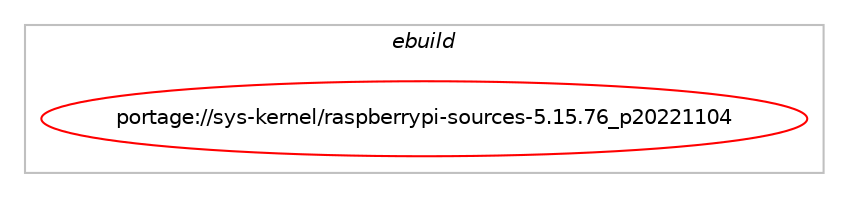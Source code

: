 digraph prolog {

# *************
# Graph options
# *************

newrank=true;
concentrate=true;
compound=true;
graph [rankdir=LR,fontname=Helvetica,fontsize=10,ranksep=1.5];#, ranksep=2.5, nodesep=0.2];
edge  [arrowhead=vee];
node  [fontname=Helvetica,fontsize=10];

# **********
# The ebuild
# **********

subgraph cluster_leftcol {
color=gray;
label=<<i>ebuild</i>>;
id [label="portage://sys-kernel/raspberrypi-sources-5.15.76_p20221104", color=red, width=4, href="../sys-kernel/raspberrypi-sources-5.15.76_p20221104.svg"];
}

# ****************
# The dependencies
# ****************

subgraph cluster_midcol {
color=gray;
label=<<i>dependencies</i>>;
subgraph cluster_compile {
fillcolor="#eeeeee";
style=filled;
label=<<i>compile</i>>;
}
subgraph cluster_compileandrun {
fillcolor="#eeeeee";
style=filled;
label=<<i>compile and run</i>>;
}
subgraph cluster_run {
fillcolor="#eeeeee";
style=filled;
label=<<i>run</i>>;
# *** BEGIN UNKNOWN DEPENDENCY TYPE (TODO) ***
# id -> equal(use_conditional_group(negative,build,portage://sys-kernel/raspberrypi-sources-5.15.76_p20221104,[package_dependency(portage://sys-kernel/raspberrypi-sources-5.15.76_p20221104,run,no,app-alternatives,cpio,none,[,,],[],[]),package_dependency(portage://sys-kernel/raspberrypi-sources-5.15.76_p20221104,run,no,dev-lang,perl,none,[,,],[],[]),package_dependency(portage://sys-kernel/raspberrypi-sources-5.15.76_p20221104,run,no,app-alternatives,bc,none,[,,],[],[]),package_dependency(portage://sys-kernel/raspberrypi-sources-5.15.76_p20221104,run,no,dev-build,make,none,[,,],[],[]),package_dependency(portage://sys-kernel/raspberrypi-sources-5.15.76_p20221104,run,no,sys-devel,bison,none,[,,],[],[]),package_dependency(portage://sys-kernel/raspberrypi-sources-5.15.76_p20221104,run,no,sys-devel,flex,none,[,,],[],[]),package_dependency(portage://sys-kernel/raspberrypi-sources-5.15.76_p20221104,run,no,sys-libs,ncurses,greaterequal,[5.2,,,5.2],[],[]),package_dependency(portage://sys-kernel/raspberrypi-sources-5.15.76_p20221104,run,no,virtual,libelf,none,[,,],[],[]),package_dependency(portage://sys-kernel/raspberrypi-sources-5.15.76_p20221104,run,no,virtual,pkgconfig,none,[,,],[],[])]))
# *** END UNKNOWN DEPENDENCY TYPE (TODO) ***

}
}

# **************
# The candidates
# **************

subgraph cluster_choices {
rank=same;
color=gray;
label=<<i>candidates</i>>;

}

}
